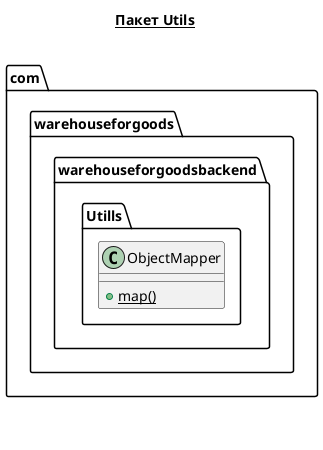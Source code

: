 @startuml

title __Пакет Utils__\n


        class com.warehouseforgoods.warehouseforgoodsbackend.Utills.ObjectMapper {
            {static} + map()
        }
  



right footer



endfooter

@enduml
